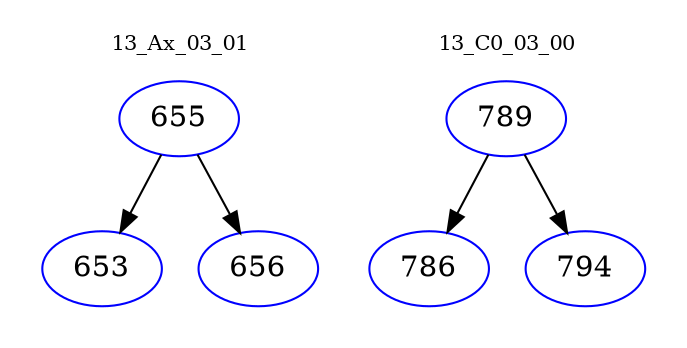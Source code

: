 digraph{
subgraph cluster_0 {
color = white
label = "13_Ax_03_01";
fontsize=10;
T0_655 [label="655", color="blue"]
T0_655 -> T0_653 [color="black"]
T0_653 [label="653", color="blue"]
T0_655 -> T0_656 [color="black"]
T0_656 [label="656", color="blue"]
}
subgraph cluster_1 {
color = white
label = "13_C0_03_00";
fontsize=10;
T1_789 [label="789", color="blue"]
T1_789 -> T1_786 [color="black"]
T1_786 [label="786", color="blue"]
T1_789 -> T1_794 [color="black"]
T1_794 [label="794", color="blue"]
}
}
